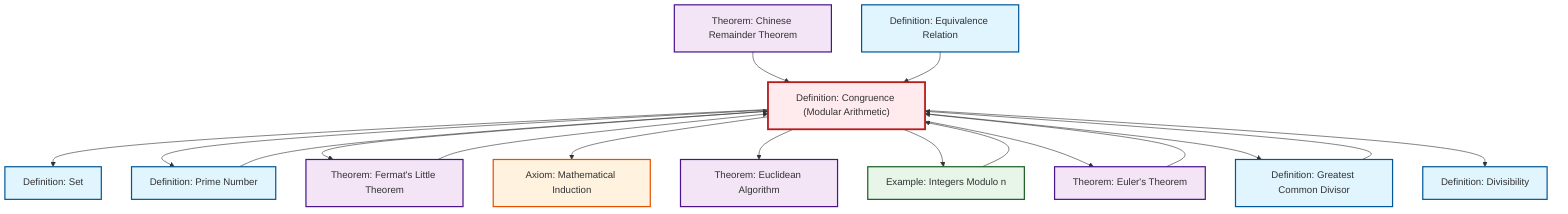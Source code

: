 graph TD
    classDef definition fill:#e1f5fe,stroke:#01579b,stroke-width:2px
    classDef theorem fill:#f3e5f5,stroke:#4a148c,stroke-width:2px
    classDef axiom fill:#fff3e0,stroke:#e65100,stroke-width:2px
    classDef example fill:#e8f5e9,stroke:#1b5e20,stroke-width:2px
    classDef current fill:#ffebee,stroke:#b71c1c,stroke-width:3px
    def-equivalence-relation["Definition: Equivalence Relation"]:::definition
    ax-induction["Axiom: Mathematical Induction"]:::axiom
    thm-fermat-little["Theorem: Fermat's Little Theorem"]:::theorem
    thm-chinese-remainder["Theorem: Chinese Remainder Theorem"]:::theorem
    def-set["Definition: Set"]:::definition
    thm-euclidean-algorithm["Theorem: Euclidean Algorithm"]:::theorem
    def-gcd["Definition: Greatest Common Divisor"]:::definition
    def-prime["Definition: Prime Number"]:::definition
    def-divisibility["Definition: Divisibility"]:::definition
    ex-quotient-integers-mod-n["Example: Integers Modulo n"]:::example
    thm-euler["Theorem: Euler's Theorem"]:::theorem
    def-congruence["Definition: Congruence (Modular Arithmetic)"]:::definition
    ex-quotient-integers-mod-n --> def-congruence
    def-congruence --> def-set
    thm-euler --> def-congruence
    def-congruence --> def-prime
    thm-chinese-remainder --> def-congruence
    def-equivalence-relation --> def-congruence
    def-congruence --> thm-fermat-little
    def-prime --> def-congruence
    def-congruence --> ax-induction
    def-congruence --> thm-euclidean-algorithm
    def-congruence --> ex-quotient-integers-mod-n
    thm-fermat-little --> def-congruence
    def-congruence --> thm-euler
    def-congruence --> def-gcd
    def-congruence --> def-divisibility
    def-gcd --> def-congruence
    class def-congruence current